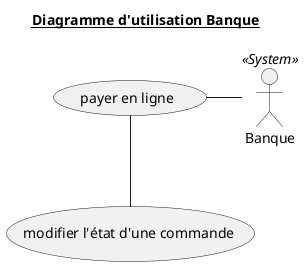 @startuml 2_Banque_UserCaseDiagram

title <u>Diagramme d'utilisation Banque</u>

actor Banque <<System>> as BANK

'COMMANDES
    (modifier l'état d'une commande) AS MODIFY_STATE_CMD
    (payer en ligne) AS PAY_ONLINE_CMD

' RECETTE

' INGREDIENTS

PAY_ONLINE_CMD - BANK
PAY_ONLINE_CMD -- MODIFY_STATE_CMD

@enduml